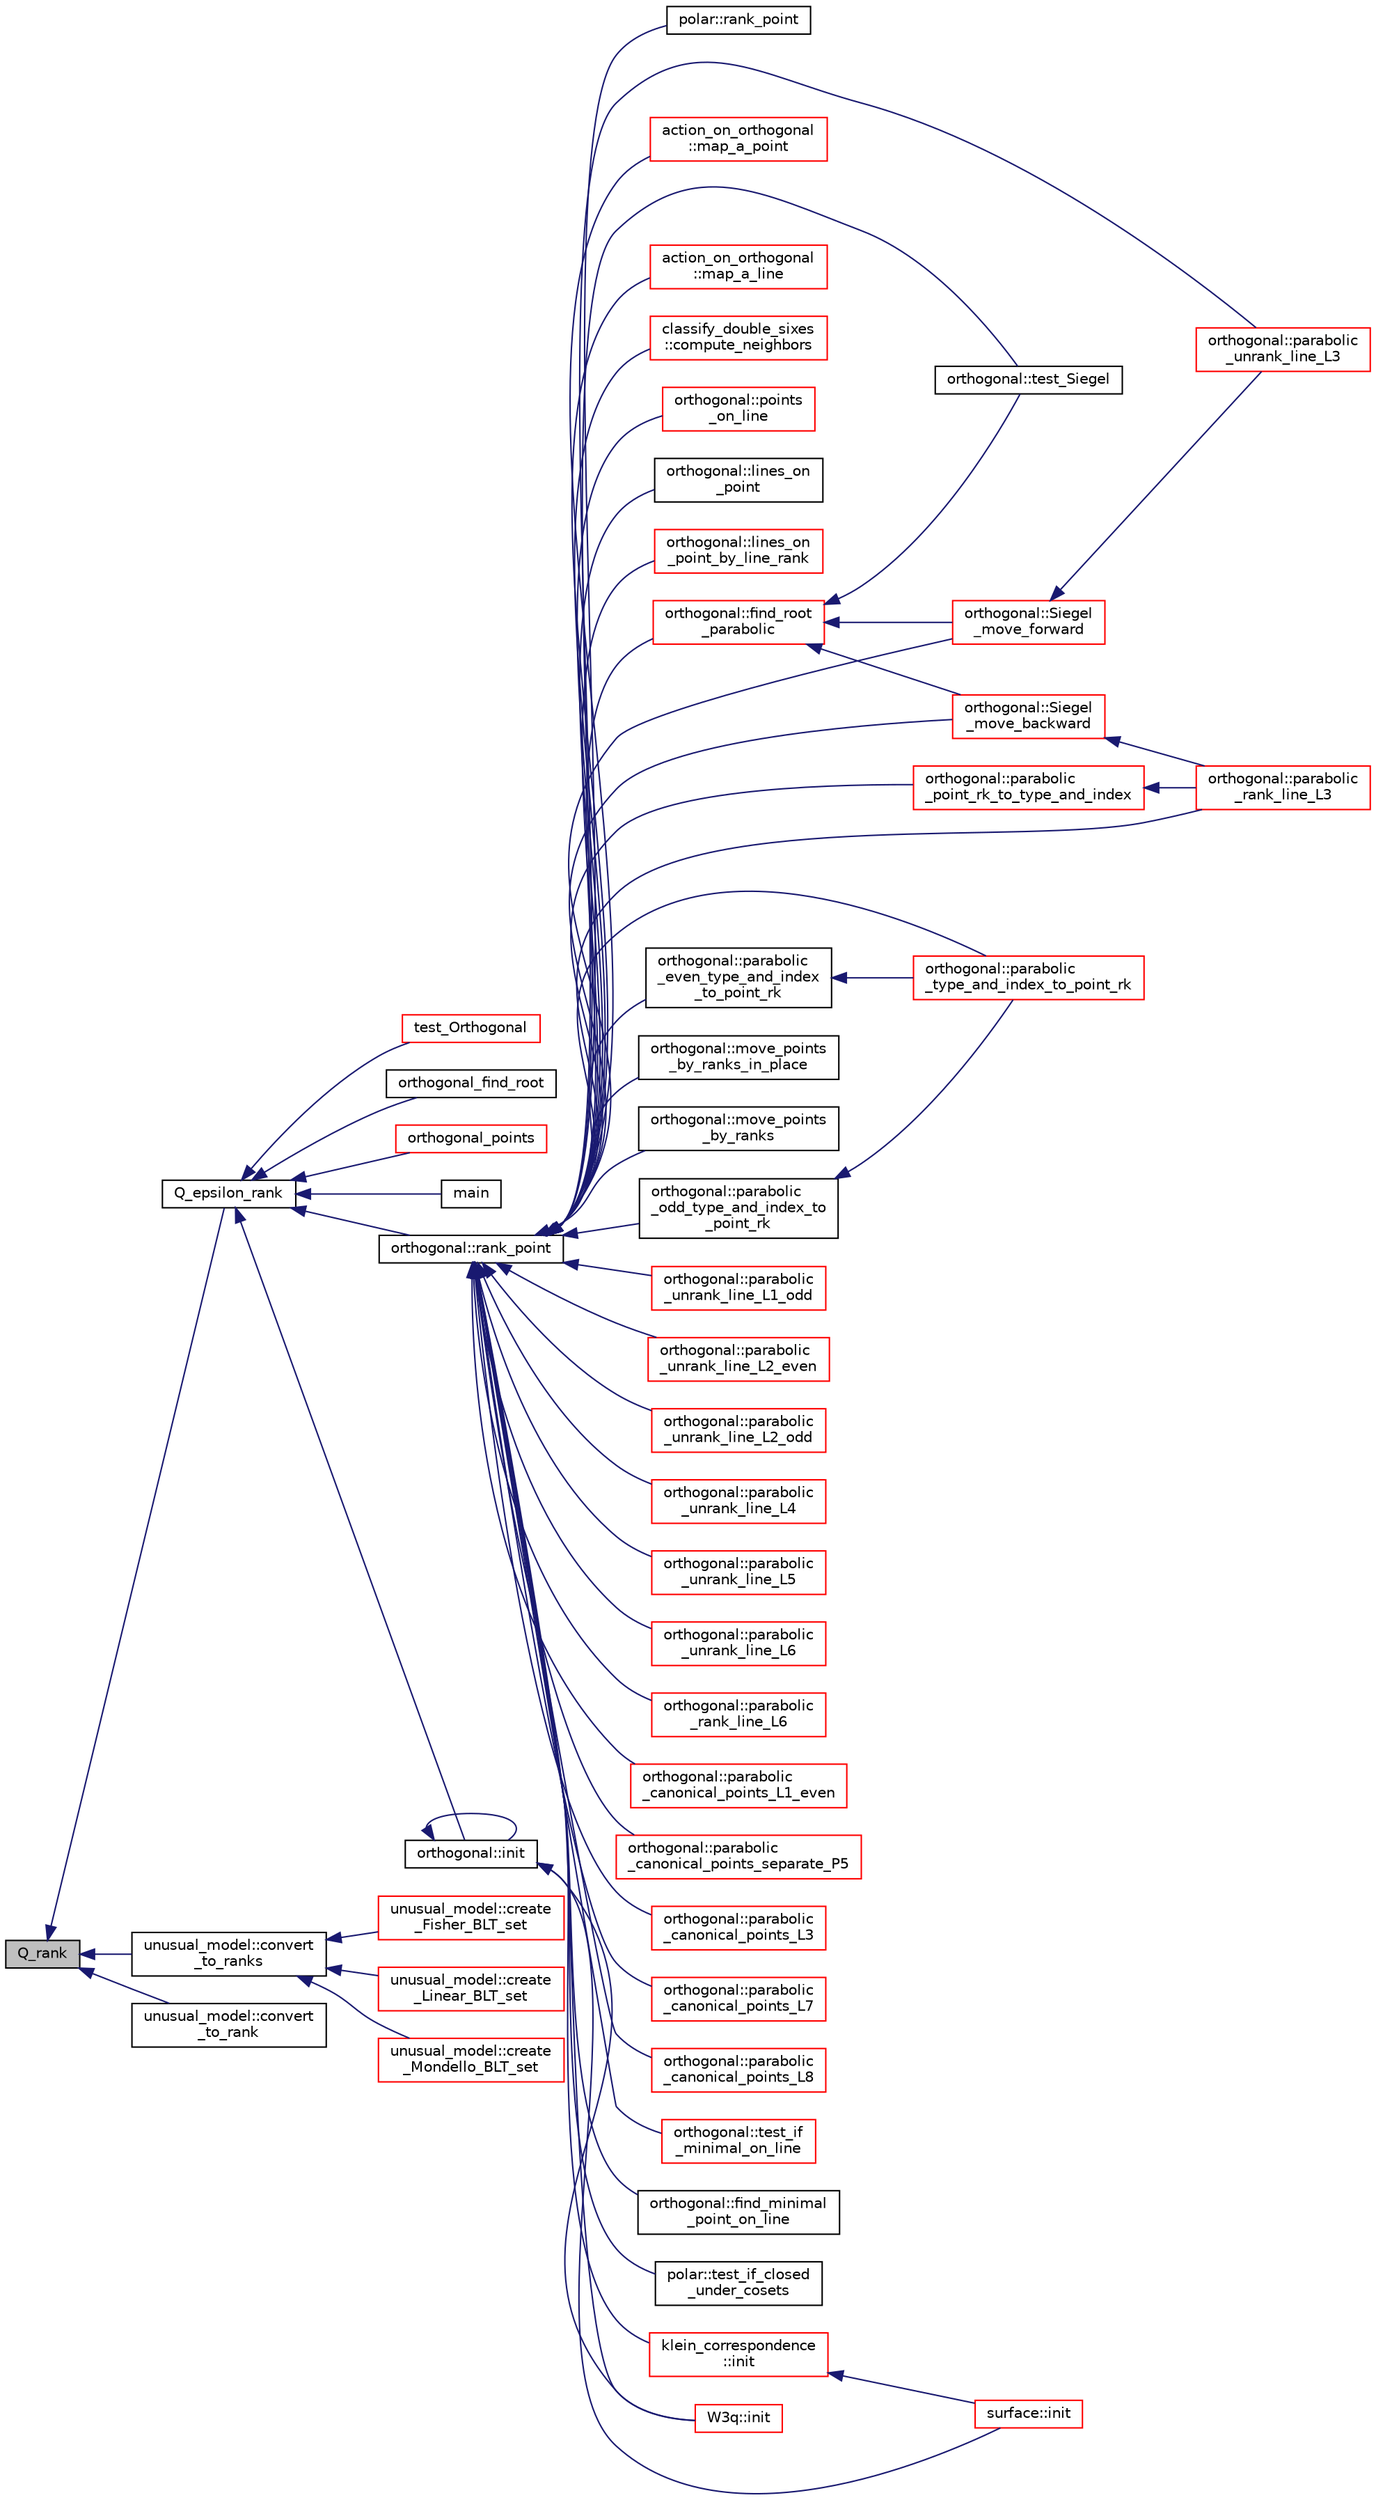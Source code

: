 digraph "Q_rank"
{
  edge [fontname="Helvetica",fontsize="10",labelfontname="Helvetica",labelfontsize="10"];
  node [fontname="Helvetica",fontsize="10",shape=record];
  rankdir="LR";
  Node8481 [label="Q_rank",height=0.2,width=0.4,color="black", fillcolor="grey75", style="filled", fontcolor="black"];
  Node8481 -> Node8482 [dir="back",color="midnightblue",fontsize="10",style="solid",fontname="Helvetica"];
  Node8482 [label="Q_epsilon_rank",height=0.2,width=0.4,color="black", fillcolor="white", style="filled",URL="$db/da0/lib_2foundations_2geometry_2orthogonal__points_8_c.html#a0949e1151174e2988aa697cb31942e97"];
  Node8482 -> Node8483 [dir="back",color="midnightblue",fontsize="10",style="solid",fontname="Helvetica"];
  Node8483 [label="main",height=0.2,width=0.4,color="black", fillcolor="white", style="filled",URL="$d1/d15/apps_2combinatorics_2orthogonal_8_c.html#a3c04138a5bfe5d72780bb7e82a18e627"];
  Node8482 -> Node8484 [dir="back",color="midnightblue",fontsize="10",style="solid",fontname="Helvetica"];
  Node8484 [label="orthogonal::rank_point",height=0.2,width=0.4,color="black", fillcolor="white", style="filled",URL="$d7/daa/classorthogonal.html#adb4f1528590a804b3c011a68c9ebf655"];
  Node8484 -> Node8485 [dir="back",color="midnightblue",fontsize="10",style="solid",fontname="Helvetica"];
  Node8485 [label="orthogonal::points\l_on_line",height=0.2,width=0.4,color="red", fillcolor="white", style="filled",URL="$d7/daa/classorthogonal.html#afe1cc564902cc557d4d4d2ff85ee6839"];
  Node8484 -> Node8560 [dir="back",color="midnightblue",fontsize="10",style="solid",fontname="Helvetica"];
  Node8560 [label="orthogonal::lines_on\l_point",height=0.2,width=0.4,color="black", fillcolor="white", style="filled",URL="$d7/daa/classorthogonal.html#aa3249c7fddbc156af817fb274e41c914"];
  Node8484 -> Node8561 [dir="back",color="midnightblue",fontsize="10",style="solid",fontname="Helvetica"];
  Node8561 [label="orthogonal::lines_on\l_point_by_line_rank",height=0.2,width=0.4,color="red", fillcolor="white", style="filled",URL="$d7/daa/classorthogonal.html#adc21874b6da3cd3585c704994fb538aa"];
  Node8484 -> Node8581 [dir="back",color="midnightblue",fontsize="10",style="solid",fontname="Helvetica"];
  Node8581 [label="orthogonal::test_Siegel",height=0.2,width=0.4,color="black", fillcolor="white", style="filled",URL="$d7/daa/classorthogonal.html#ad6d248c572d92abe41416065addd4a69"];
  Node8484 -> Node8582 [dir="back",color="midnightblue",fontsize="10",style="solid",fontname="Helvetica"];
  Node8582 [label="orthogonal::move_points\l_by_ranks_in_place",height=0.2,width=0.4,color="black", fillcolor="white", style="filled",URL="$d7/daa/classorthogonal.html#a82fac7f7528e41392b5fe89860d4204d"];
  Node8484 -> Node8583 [dir="back",color="midnightblue",fontsize="10",style="solid",fontname="Helvetica"];
  Node8583 [label="orthogonal::move_points\l_by_ranks",height=0.2,width=0.4,color="black", fillcolor="white", style="filled",URL="$d7/daa/classorthogonal.html#a6b1b57c7b6114d7d51c9375fe5014b22"];
  Node8484 -> Node8584 [dir="back",color="midnightblue",fontsize="10",style="solid",fontname="Helvetica"];
  Node8584 [label="orthogonal::parabolic\l_type_and_index_to_point_rk",height=0.2,width=0.4,color="red", fillcolor="white", style="filled",URL="$d7/daa/classorthogonal.html#a67c316cf01b382762e6ac372f522d106"];
  Node8484 -> Node8834 [dir="back",color="midnightblue",fontsize="10",style="solid",fontname="Helvetica"];
  Node8834 [label="orthogonal::parabolic\l_even_type_and_index\l_to_point_rk",height=0.2,width=0.4,color="black", fillcolor="white", style="filled",URL="$d7/daa/classorthogonal.html#af43894039e8c5a8039f52b93dfa3ff77"];
  Node8834 -> Node8584 [dir="back",color="midnightblue",fontsize="10",style="solid",fontname="Helvetica"];
  Node8484 -> Node8835 [dir="back",color="midnightblue",fontsize="10",style="solid",fontname="Helvetica"];
  Node8835 [label="orthogonal::parabolic\l_odd_type_and_index_to\l_point_rk",height=0.2,width=0.4,color="black", fillcolor="white", style="filled",URL="$d7/daa/classorthogonal.html#aac70113614b52601e38b3ce8cbffbc9a"];
  Node8835 -> Node8584 [dir="back",color="midnightblue",fontsize="10",style="solid",fontname="Helvetica"];
  Node8484 -> Node8836 [dir="back",color="midnightblue",fontsize="10",style="solid",fontname="Helvetica"];
  Node8836 [label="orthogonal::parabolic\l_point_rk_to_type_and_index",height=0.2,width=0.4,color="red", fillcolor="white", style="filled",URL="$d7/daa/classorthogonal.html#aadca2791fa70e971edf85858b725502d"];
  Node8836 -> Node8827 [dir="back",color="midnightblue",fontsize="10",style="solid",fontname="Helvetica"];
  Node8827 [label="orthogonal::parabolic\l_rank_line_L3",height=0.2,width=0.4,color="red", fillcolor="white", style="filled",URL="$d7/daa/classorthogonal.html#afea1a02e2b439b28127cfa2a782da8c9"];
  Node8484 -> Node8815 [dir="back",color="midnightblue",fontsize="10",style="solid",fontname="Helvetica"];
  Node8815 [label="orthogonal::parabolic\l_unrank_line_L1_odd",height=0.2,width=0.4,color="red", fillcolor="white", style="filled",URL="$d7/daa/classorthogonal.html#af59966fe1bb32196deaafbe6849fdeb1"];
  Node8484 -> Node8822 [dir="back",color="midnightblue",fontsize="10",style="solid",fontname="Helvetica"];
  Node8822 [label="orthogonal::parabolic\l_unrank_line_L2_even",height=0.2,width=0.4,color="red", fillcolor="white", style="filled",URL="$d7/daa/classorthogonal.html#a57a7ad0d16ea67c0636c9f179eeed5d1"];
  Node8484 -> Node8823 [dir="back",color="midnightblue",fontsize="10",style="solid",fontname="Helvetica"];
  Node8823 [label="orthogonal::parabolic\l_unrank_line_L2_odd",height=0.2,width=0.4,color="red", fillcolor="white", style="filled",URL="$d7/daa/classorthogonal.html#a9ab8a29daee27c60803e2bf5026a9a9e"];
  Node8484 -> Node8826 [dir="back",color="midnightblue",fontsize="10",style="solid",fontname="Helvetica"];
  Node8826 [label="orthogonal::parabolic\l_unrank_line_L3",height=0.2,width=0.4,color="red", fillcolor="white", style="filled",URL="$d7/daa/classorthogonal.html#ae1edfba289a03ed4d383514c2b0dc4b7"];
  Node8484 -> Node8827 [dir="back",color="midnightblue",fontsize="10",style="solid",fontname="Helvetica"];
  Node8484 -> Node8828 [dir="back",color="midnightblue",fontsize="10",style="solid",fontname="Helvetica"];
  Node8828 [label="orthogonal::parabolic\l_unrank_line_L4",height=0.2,width=0.4,color="red", fillcolor="white", style="filled",URL="$d7/daa/classorthogonal.html#a6a30b6c7f59498ad8c7f2bec7c78d2ff"];
  Node8484 -> Node8830 [dir="back",color="midnightblue",fontsize="10",style="solid",fontname="Helvetica"];
  Node8830 [label="orthogonal::parabolic\l_unrank_line_L5",height=0.2,width=0.4,color="red", fillcolor="white", style="filled",URL="$d7/daa/classorthogonal.html#a77831b97ebbbc5d8103c5e7e0edfeb9b"];
  Node8484 -> Node8814 [dir="back",color="midnightblue",fontsize="10",style="solid",fontname="Helvetica"];
  Node8814 [label="orthogonal::parabolic\l_unrank_line_L6",height=0.2,width=0.4,color="red", fillcolor="white", style="filled",URL="$d7/daa/classorthogonal.html#a3fecd8b43b3e09d6b35e550850b11d56"];
  Node8484 -> Node8821 [dir="back",color="midnightblue",fontsize="10",style="solid",fontname="Helvetica"];
  Node8821 [label="orthogonal::parabolic\l_rank_line_L6",height=0.2,width=0.4,color="red", fillcolor="white", style="filled",URL="$d7/daa/classorthogonal.html#ab242f864cc2a012dee7c379649d2e566"];
  Node8484 -> Node8841 [dir="back",color="midnightblue",fontsize="10",style="solid",fontname="Helvetica"];
  Node8841 [label="orthogonal::find_root\l_parabolic",height=0.2,width=0.4,color="red", fillcolor="white", style="filled",URL="$d7/daa/classorthogonal.html#a2e4453bb31692707f8a9e8b660b2e136"];
  Node8841 -> Node8581 [dir="back",color="midnightblue",fontsize="10",style="solid",fontname="Helvetica"];
  Node8841 -> Node8844 [dir="back",color="midnightblue",fontsize="10",style="solid",fontname="Helvetica"];
  Node8844 [label="orthogonal::Siegel\l_move_forward",height=0.2,width=0.4,color="red", fillcolor="white", style="filled",URL="$d7/daa/classorthogonal.html#a065d0faccc00df42afd671dac644d480"];
  Node8844 -> Node8826 [dir="back",color="midnightblue",fontsize="10",style="solid",fontname="Helvetica"];
  Node8841 -> Node8846 [dir="back",color="midnightblue",fontsize="10",style="solid",fontname="Helvetica"];
  Node8846 [label="orthogonal::Siegel\l_move_backward",height=0.2,width=0.4,color="red", fillcolor="white", style="filled",URL="$d7/daa/classorthogonal.html#a365beaf002d1ffc9a600e73f1983e800"];
  Node8846 -> Node8827 [dir="back",color="midnightblue",fontsize="10",style="solid",fontname="Helvetica"];
  Node8484 -> Node8844 [dir="back",color="midnightblue",fontsize="10",style="solid",fontname="Helvetica"];
  Node8484 -> Node8846 [dir="back",color="midnightblue",fontsize="10",style="solid",fontname="Helvetica"];
  Node8484 -> Node8848 [dir="back",color="midnightblue",fontsize="10",style="solid",fontname="Helvetica"];
  Node8848 [label="orthogonal::parabolic\l_canonical_points_L1_even",height=0.2,width=0.4,color="red", fillcolor="white", style="filled",URL="$d7/daa/classorthogonal.html#ab0b604545d072f29150a4004ca96444b"];
  Node8484 -> Node8851 [dir="back",color="midnightblue",fontsize="10",style="solid",fontname="Helvetica"];
  Node8851 [label="orthogonal::parabolic\l_canonical_points_separate_P5",height=0.2,width=0.4,color="red", fillcolor="white", style="filled",URL="$d7/daa/classorthogonal.html#a8d0027eb77931aa6f8651f392b9b4e79"];
  Node8484 -> Node8852 [dir="back",color="midnightblue",fontsize="10",style="solid",fontname="Helvetica"];
  Node8852 [label="orthogonal::parabolic\l_canonical_points_L3",height=0.2,width=0.4,color="red", fillcolor="white", style="filled",URL="$d7/daa/classorthogonal.html#a753ec2a388f3b866bd96928051911802"];
  Node8484 -> Node8853 [dir="back",color="midnightblue",fontsize="10",style="solid",fontname="Helvetica"];
  Node8853 [label="orthogonal::parabolic\l_canonical_points_L7",height=0.2,width=0.4,color="red", fillcolor="white", style="filled",URL="$d7/daa/classorthogonal.html#a24a02b853a67fddf218aa24a185506eb"];
  Node8484 -> Node8854 [dir="back",color="midnightblue",fontsize="10",style="solid",fontname="Helvetica"];
  Node8854 [label="orthogonal::parabolic\l_canonical_points_L8",height=0.2,width=0.4,color="red", fillcolor="white", style="filled",URL="$d7/daa/classorthogonal.html#ad6539385a01fde3384fa94fd4256ee38"];
  Node8484 -> Node8855 [dir="back",color="midnightblue",fontsize="10",style="solid",fontname="Helvetica"];
  Node8855 [label="orthogonal::test_if\l_minimal_on_line",height=0.2,width=0.4,color="red", fillcolor="white", style="filled",URL="$d7/daa/classorthogonal.html#ac1c98fb2e2bea810ab68ccc3097528b1"];
  Node8484 -> Node8856 [dir="back",color="midnightblue",fontsize="10",style="solid",fontname="Helvetica"];
  Node8856 [label="orthogonal::find_minimal\l_point_on_line",height=0.2,width=0.4,color="black", fillcolor="white", style="filled",URL="$d7/daa/classorthogonal.html#a352d503273829a46f432965027a2d3ed"];
  Node8484 -> Node8857 [dir="back",color="midnightblue",fontsize="10",style="solid",fontname="Helvetica"];
  Node8857 [label="polar::test_if_closed\l_under_cosets",height=0.2,width=0.4,color="black", fillcolor="white", style="filled",URL="$da/d1c/classpolar.html#ac138ccb36cf30d262a8d8eb55e74486f"];
  Node8484 -> Node8858 [dir="back",color="midnightblue",fontsize="10",style="solid",fontname="Helvetica"];
  Node8858 [label="polar::rank_point",height=0.2,width=0.4,color="black", fillcolor="white", style="filled",URL="$da/d1c/classpolar.html#afab76dc36a35368c19a944d63e9f679c"];
  Node8484 -> Node8859 [dir="back",color="midnightblue",fontsize="10",style="solid",fontname="Helvetica"];
  Node8859 [label="klein_correspondence\l::init",height=0.2,width=0.4,color="red", fillcolor="white", style="filled",URL="$d7/d99/classklein__correspondence.html#a9f555dc65174ab66579e1118bd9b4ca0"];
  Node8859 -> Node8589 [dir="back",color="midnightblue",fontsize="10",style="solid",fontname="Helvetica"];
  Node8589 [label="surface::init",height=0.2,width=0.4,color="red", fillcolor="white", style="filled",URL="$d5/d88/classsurface.html#a90570b0ca6ab02988159f2c40cb27308"];
  Node8484 -> Node8590 [dir="back",color="midnightblue",fontsize="10",style="solid",fontname="Helvetica"];
  Node8590 [label="W3q::init",height=0.2,width=0.4,color="red", fillcolor="white", style="filled",URL="$de/d2c/class_w3q.html#a215fe070895a4915537fcb1bfba4f777"];
  Node8484 -> Node8860 [dir="back",color="midnightblue",fontsize="10",style="solid",fontname="Helvetica"];
  Node8860 [label="action_on_orthogonal\l::map_a_point",height=0.2,width=0.4,color="red", fillcolor="white", style="filled",URL="$dc/d87/classaction__on__orthogonal.html#a99224de62ef02d140676a31ac663a63b"];
  Node8484 -> Node8608 [dir="back",color="midnightblue",fontsize="10",style="solid",fontname="Helvetica"];
  Node8608 [label="action_on_orthogonal\l::map_a_line",height=0.2,width=0.4,color="red", fillcolor="white", style="filled",URL="$dc/d87/classaction__on__orthogonal.html#ac7e41a4bbc9e0f2813f2f7030f3ed177"];
  Node8484 -> Node8523 [dir="back",color="midnightblue",fontsize="10",style="solid",fontname="Helvetica"];
  Node8523 [label="classify_double_sixes\l::compute_neighbors",height=0.2,width=0.4,color="red", fillcolor="white", style="filled",URL="$dd/d23/classclassify__double__sixes.html#a675e241052c36c58063ddcfc06d209b2"];
  Node8482 -> Node8588 [dir="back",color="midnightblue",fontsize="10",style="solid",fontname="Helvetica"];
  Node8588 [label="orthogonal::init",height=0.2,width=0.4,color="black", fillcolor="white", style="filled",URL="$d7/daa/classorthogonal.html#a8bd53ba30f34ac50889503f0f3ef6deb"];
  Node8588 -> Node8588 [dir="back",color="midnightblue",fontsize="10",style="solid",fontname="Helvetica"];
  Node8588 -> Node8589 [dir="back",color="midnightblue",fontsize="10",style="solid",fontname="Helvetica"];
  Node8588 -> Node8590 [dir="back",color="midnightblue",fontsize="10",style="solid",fontname="Helvetica"];
  Node8482 -> Node8861 [dir="back",color="midnightblue",fontsize="10",style="solid",fontname="Helvetica"];
  Node8861 [label="test_Orthogonal",height=0.2,width=0.4,color="red", fillcolor="white", style="filled",URL="$db/da0/lib_2foundations_2geometry_2orthogonal__points_8_c.html#a071f90f8a33649e2d4a8f5c9a401a4f4"];
  Node8482 -> Node8862 [dir="back",color="midnightblue",fontsize="10",style="solid",fontname="Helvetica"];
  Node8862 [label="orthogonal_find_root",height=0.2,width=0.4,color="black", fillcolor="white", style="filled",URL="$db/da0/lib_2foundations_2geometry_2orthogonal__points_8_c.html#a6c7b16f839dc3e1ee95f61a37139c8a0"];
  Node8482 -> Node8863 [dir="back",color="midnightblue",fontsize="10",style="solid",fontname="Helvetica"];
  Node8863 [label="orthogonal_points",height=0.2,width=0.4,color="red", fillcolor="white", style="filled",URL="$d7/d83/points_8_c.html#a2a86a595e599aecd619f0046595252e4"];
  Node8481 -> Node8865 [dir="back",color="midnightblue",fontsize="10",style="solid",fontname="Helvetica"];
  Node8865 [label="unusual_model::convert\l_to_ranks",height=0.2,width=0.4,color="black", fillcolor="white", style="filled",URL="$dc/d50/classunusual__model.html#ab5cdb8ec08ae842b6ae4831385e9934b"];
  Node8865 -> Node8866 [dir="back",color="midnightblue",fontsize="10",style="solid",fontname="Helvetica"];
  Node8866 [label="unusual_model::create\l_Fisher_BLT_set",height=0.2,width=0.4,color="red", fillcolor="white", style="filled",URL="$dc/d50/classunusual__model.html#ad8a52feef5e6da3cee43dd09c64c5eeb"];
  Node8865 -> Node8870 [dir="back",color="midnightblue",fontsize="10",style="solid",fontname="Helvetica"];
  Node8870 [label="unusual_model::create\l_Linear_BLT_set",height=0.2,width=0.4,color="red", fillcolor="white", style="filled",URL="$dc/d50/classunusual__model.html#ae1a8f13e4e870b50e7fa24671f709d3b"];
  Node8865 -> Node8872 [dir="back",color="midnightblue",fontsize="10",style="solid",fontname="Helvetica"];
  Node8872 [label="unusual_model::create\l_Mondello_BLT_set",height=0.2,width=0.4,color="red", fillcolor="white", style="filled",URL="$dc/d50/classunusual__model.html#a24648c38693c1595023ed28b3eed0972"];
  Node8481 -> Node8874 [dir="back",color="midnightblue",fontsize="10",style="solid",fontname="Helvetica"];
  Node8874 [label="unusual_model::convert\l_to_rank",height=0.2,width=0.4,color="black", fillcolor="white", style="filled",URL="$dc/d50/classunusual__model.html#ac3c9a8673189d7f889ff019f1c2a9bf7"];
}
